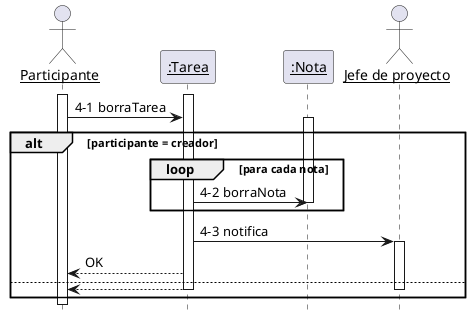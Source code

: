 @startuml
skinparam sequenceParticipant underline
hide footbox

actor Participante
participant ":Tarea" as Tarea
participant ":Nota" as Nota
actor "Jefe de proyecto" as Jefe

activate Participante
activate Tarea
autonumber "4-"
Participante -> Tarea : borraTarea
alt participante = creador
    loop para cada nota
        activate Nota
        Tarea -> Nota : borraNota
    deactivate Nota
    end

    Tarea -> Jefe : notifica
    activate Jefe
    autonumber stop
    Tarea --> Participante : OK
else
    Tarea --> Participante
    deactivate Jefe
    deactivate Tarea
end


deactivate Participante

@enduml
